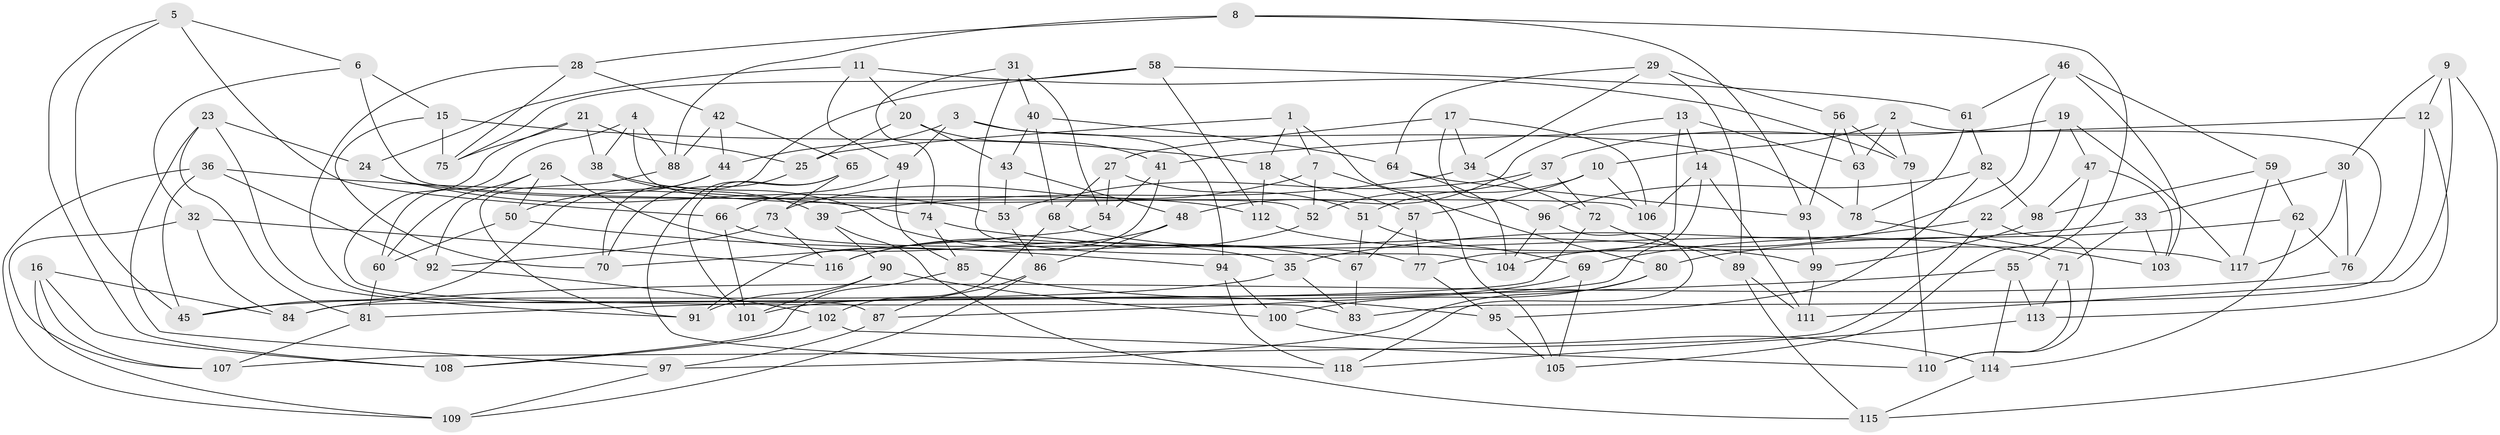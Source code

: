 // Generated by graph-tools (version 1.1) at 2025/26/03/09/25 03:26:52]
// undirected, 118 vertices, 236 edges
graph export_dot {
graph [start="1"]
  node [color=gray90,style=filled];
  1;
  2;
  3;
  4;
  5;
  6;
  7;
  8;
  9;
  10;
  11;
  12;
  13;
  14;
  15;
  16;
  17;
  18;
  19;
  20;
  21;
  22;
  23;
  24;
  25;
  26;
  27;
  28;
  29;
  30;
  31;
  32;
  33;
  34;
  35;
  36;
  37;
  38;
  39;
  40;
  41;
  42;
  43;
  44;
  45;
  46;
  47;
  48;
  49;
  50;
  51;
  52;
  53;
  54;
  55;
  56;
  57;
  58;
  59;
  60;
  61;
  62;
  63;
  64;
  65;
  66;
  67;
  68;
  69;
  70;
  71;
  72;
  73;
  74;
  75;
  76;
  77;
  78;
  79;
  80;
  81;
  82;
  83;
  84;
  85;
  86;
  87;
  88;
  89;
  90;
  91;
  92;
  93;
  94;
  95;
  96;
  97;
  98;
  99;
  100;
  101;
  102;
  103;
  104;
  105;
  106;
  107;
  108;
  109;
  110;
  111;
  112;
  113;
  114;
  115;
  116;
  117;
  118;
  1 -- 18;
  1 -- 25;
  1 -- 105;
  1 -- 7;
  2 -- 63;
  2 -- 10;
  2 -- 79;
  2 -- 76;
  3 -- 94;
  3 -- 49;
  3 -- 44;
  3 -- 78;
  4 -- 38;
  4 -- 88;
  4 -- 52;
  4 -- 60;
  5 -- 6;
  5 -- 108;
  5 -- 66;
  5 -- 45;
  6 -- 106;
  6 -- 15;
  6 -- 32;
  7 -- 52;
  7 -- 73;
  7 -- 80;
  8 -- 88;
  8 -- 28;
  8 -- 55;
  8 -- 93;
  9 -- 111;
  9 -- 115;
  9 -- 30;
  9 -- 12;
  10 -- 57;
  10 -- 106;
  10 -- 52;
  11 -- 20;
  11 -- 79;
  11 -- 49;
  11 -- 24;
  12 -- 83;
  12 -- 41;
  12 -- 113;
  13 -- 14;
  13 -- 63;
  13 -- 77;
  13 -- 48;
  14 -- 106;
  14 -- 87;
  14 -- 111;
  15 -- 18;
  15 -- 70;
  15 -- 75;
  16 -- 108;
  16 -- 84;
  16 -- 109;
  16 -- 107;
  17 -- 34;
  17 -- 96;
  17 -- 106;
  17 -- 27;
  18 -- 112;
  18 -- 57;
  19 -- 37;
  19 -- 47;
  19 -- 22;
  19 -- 117;
  20 -- 43;
  20 -- 41;
  20 -- 25;
  21 -- 25;
  21 -- 83;
  21 -- 75;
  21 -- 38;
  22 -- 69;
  22 -- 107;
  22 -- 110;
  23 -- 81;
  23 -- 91;
  23 -- 97;
  23 -- 24;
  24 -- 112;
  24 -- 53;
  25 -- 70;
  26 -- 92;
  26 -- 60;
  26 -- 35;
  26 -- 50;
  27 -- 68;
  27 -- 51;
  27 -- 54;
  28 -- 42;
  28 -- 75;
  28 -- 87;
  29 -- 56;
  29 -- 64;
  29 -- 89;
  29 -- 34;
  30 -- 76;
  30 -- 117;
  30 -- 33;
  31 -- 54;
  31 -- 40;
  31 -- 74;
  31 -- 104;
  32 -- 107;
  32 -- 116;
  32 -- 84;
  33 -- 103;
  33 -- 35;
  33 -- 71;
  34 -- 72;
  34 -- 39;
  35 -- 45;
  35 -- 83;
  36 -- 109;
  36 -- 92;
  36 -- 74;
  36 -- 45;
  37 -- 72;
  37 -- 53;
  37 -- 51;
  38 -- 67;
  38 -- 39;
  39 -- 115;
  39 -- 90;
  40 -- 68;
  40 -- 43;
  40 -- 64;
  41 -- 54;
  41 -- 91;
  42 -- 65;
  42 -- 88;
  42 -- 44;
  43 -- 53;
  43 -- 48;
  44 -- 45;
  44 -- 50;
  46 -- 61;
  46 -- 59;
  46 -- 103;
  46 -- 104;
  47 -- 105;
  47 -- 103;
  47 -- 98;
  48 -- 116;
  48 -- 86;
  49 -- 66;
  49 -- 85;
  50 -- 60;
  50 -- 94;
  51 -- 67;
  51 -- 69;
  52 -- 116;
  53 -- 86;
  54 -- 70;
  55 -- 81;
  55 -- 113;
  55 -- 114;
  56 -- 63;
  56 -- 93;
  56 -- 79;
  57 -- 77;
  57 -- 67;
  58 -- 70;
  58 -- 61;
  58 -- 112;
  58 -- 75;
  59 -- 62;
  59 -- 98;
  59 -- 117;
  60 -- 81;
  61 -- 82;
  61 -- 78;
  62 -- 80;
  62 -- 114;
  62 -- 76;
  63 -- 78;
  64 -- 93;
  64 -- 104;
  65 -- 73;
  65 -- 118;
  65 -- 101;
  66 -- 77;
  66 -- 101;
  67 -- 83;
  68 -- 71;
  68 -- 102;
  69 -- 101;
  69 -- 105;
  71 -- 113;
  71 -- 110;
  72 -- 84;
  72 -- 89;
  73 -- 92;
  73 -- 116;
  74 -- 99;
  74 -- 85;
  76 -- 84;
  77 -- 95;
  78 -- 103;
  79 -- 110;
  80 -- 100;
  80 -- 97;
  81 -- 107;
  82 -- 98;
  82 -- 95;
  82 -- 96;
  85 -- 108;
  85 -- 95;
  86 -- 109;
  86 -- 87;
  87 -- 97;
  88 -- 91;
  89 -- 115;
  89 -- 111;
  90 -- 101;
  90 -- 100;
  90 -- 91;
  92 -- 102;
  93 -- 99;
  94 -- 100;
  94 -- 118;
  95 -- 105;
  96 -- 104;
  96 -- 118;
  97 -- 109;
  98 -- 99;
  99 -- 111;
  100 -- 114;
  102 -- 108;
  102 -- 110;
  112 -- 117;
  113 -- 118;
  114 -- 115;
}
